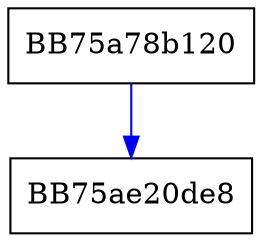 digraph __vcrt_lock {
  node [shape="box"];
  graph [splines=ortho];
  BB75a78b120 -> BB75ae20de8 [color="blue"];
}